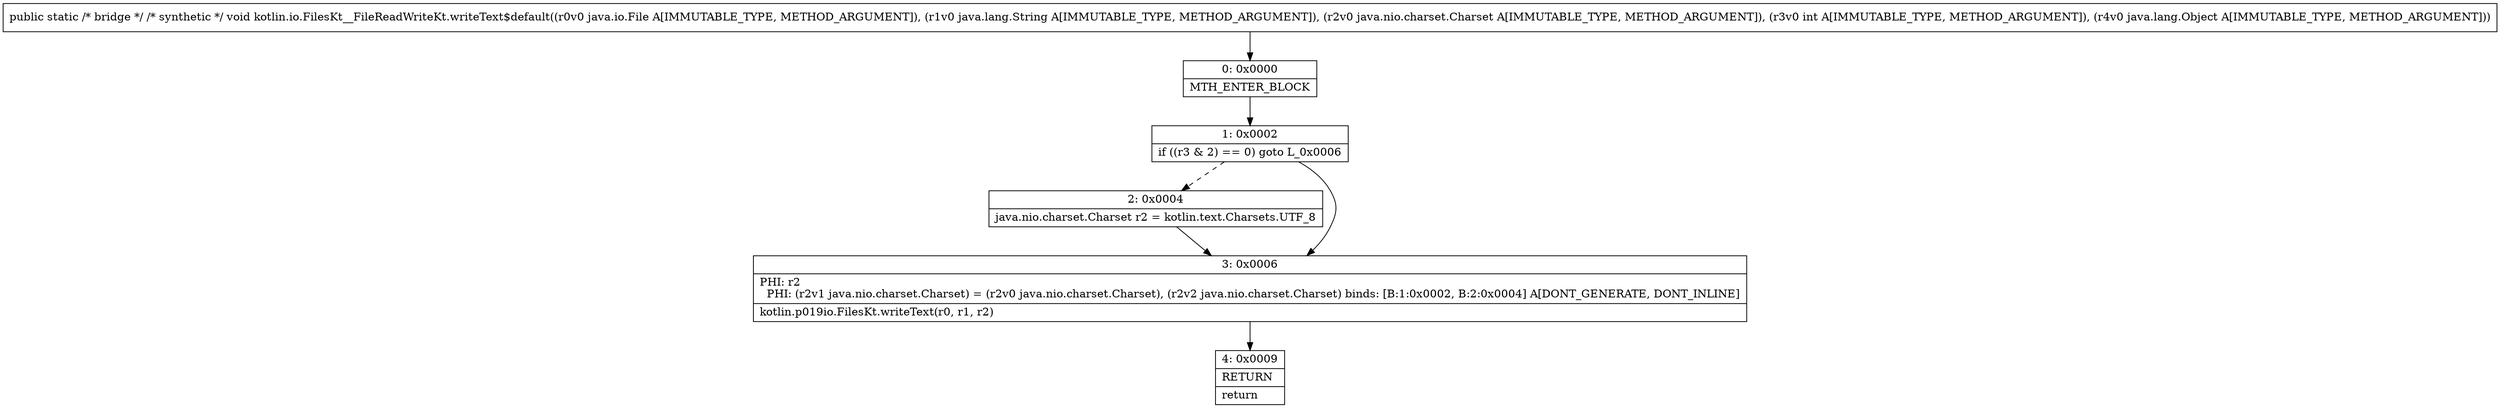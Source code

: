 digraph "CFG forkotlin.io.FilesKt__FileReadWriteKt.writeText$default(Ljava\/io\/File;Ljava\/lang\/String;Ljava\/nio\/charset\/Charset;ILjava\/lang\/Object;)V" {
Node_0 [shape=record,label="{0\:\ 0x0000|MTH_ENTER_BLOCK\l}"];
Node_1 [shape=record,label="{1\:\ 0x0002|if ((r3 & 2) == 0) goto L_0x0006\l}"];
Node_2 [shape=record,label="{2\:\ 0x0004|java.nio.charset.Charset r2 = kotlin.text.Charsets.UTF_8\l}"];
Node_3 [shape=record,label="{3\:\ 0x0006|PHI: r2 \l  PHI: (r2v1 java.nio.charset.Charset) = (r2v0 java.nio.charset.Charset), (r2v2 java.nio.charset.Charset) binds: [B:1:0x0002, B:2:0x0004] A[DONT_GENERATE, DONT_INLINE]\l|kotlin.p019io.FilesKt.writeText(r0, r1, r2)\l}"];
Node_4 [shape=record,label="{4\:\ 0x0009|RETURN\l|return\l}"];
MethodNode[shape=record,label="{public static \/* bridge *\/ \/* synthetic *\/ void kotlin.io.FilesKt__FileReadWriteKt.writeText$default((r0v0 java.io.File A[IMMUTABLE_TYPE, METHOD_ARGUMENT]), (r1v0 java.lang.String A[IMMUTABLE_TYPE, METHOD_ARGUMENT]), (r2v0 java.nio.charset.Charset A[IMMUTABLE_TYPE, METHOD_ARGUMENT]), (r3v0 int A[IMMUTABLE_TYPE, METHOD_ARGUMENT]), (r4v0 java.lang.Object A[IMMUTABLE_TYPE, METHOD_ARGUMENT])) }"];
MethodNode -> Node_0;
Node_0 -> Node_1;
Node_1 -> Node_2[style=dashed];
Node_1 -> Node_3;
Node_2 -> Node_3;
Node_3 -> Node_4;
}

